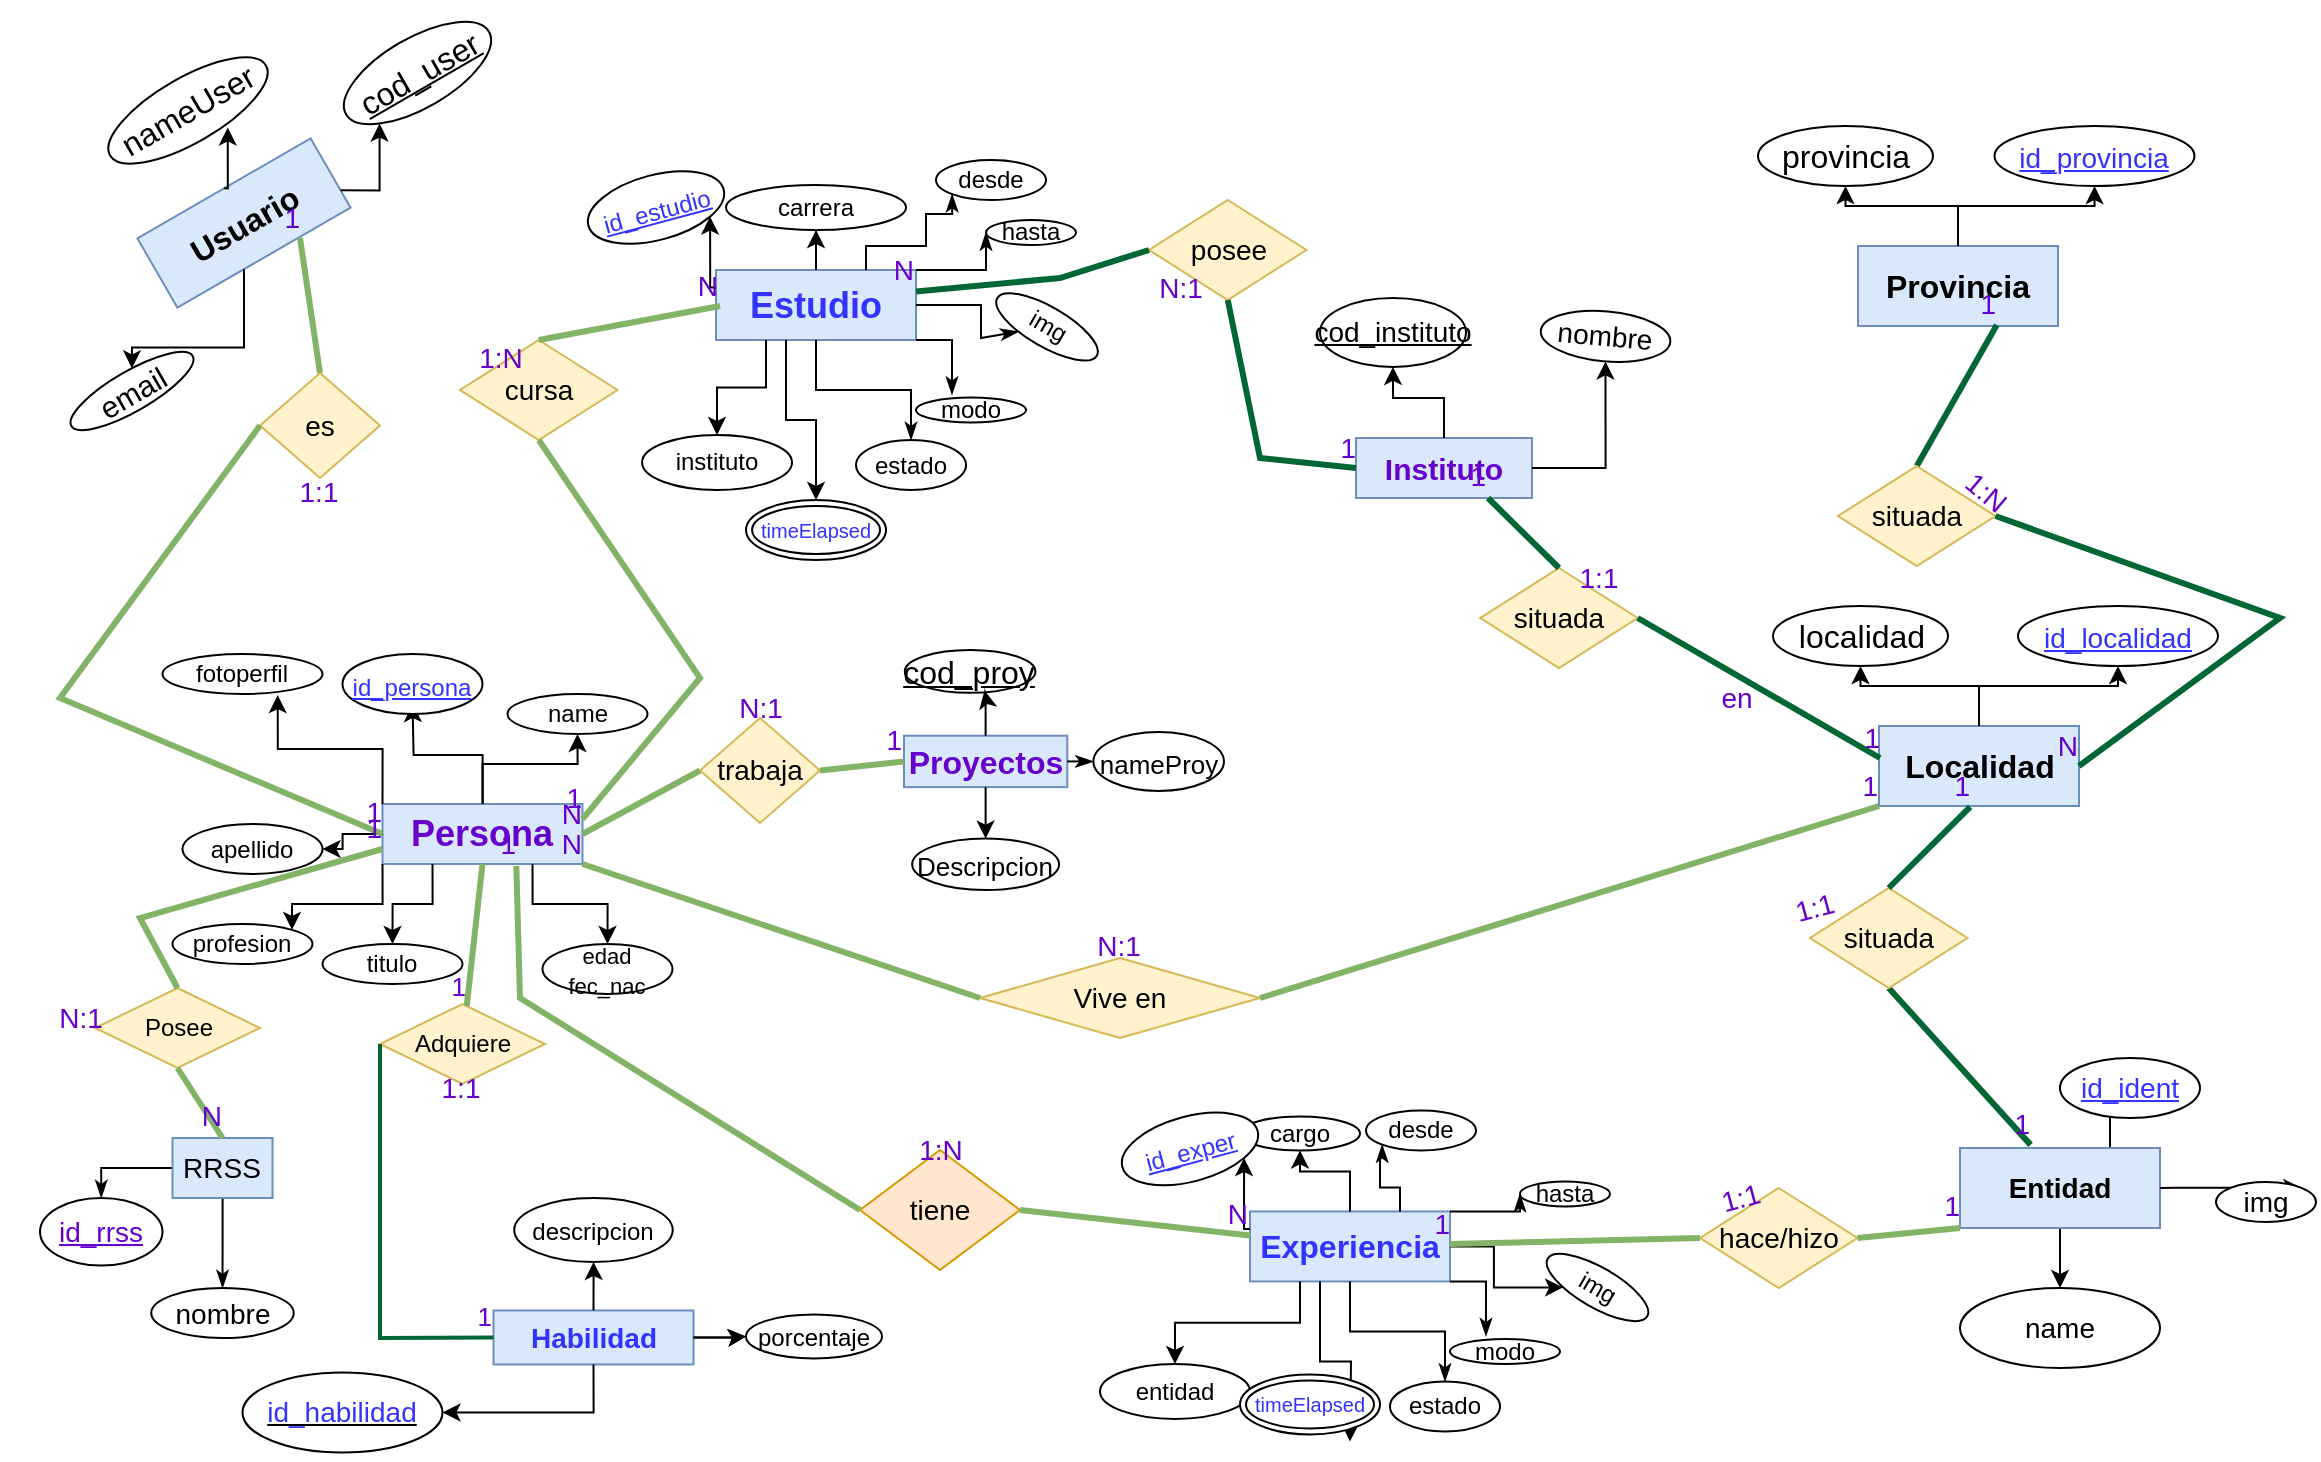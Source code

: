 <mxfile version="17.1.3" type="github" pages="2">
  <diagram id="R2lEEEUBdFMjLlhIrx00" name="Page-1">
    <mxGraphModel dx="1065" dy="877" grid="1" gridSize="10" guides="1" tooltips="1" connect="1" arrows="1" fold="1" page="1" pageScale="1" pageWidth="1169" pageHeight="827" math="0" shadow="0" extFonts="Permanent Marker^https://fonts.googleapis.com/css?family=Permanent+Marker">
      <root>
        <mxCell id="0" />
        <mxCell id="1" parent="0" />
        <mxCell id="NU28CYF58h-7oINTEebt-101" style="edgeStyle=orthogonalEdgeStyle;rounded=0;orthogonalLoop=1;jettySize=auto;html=1;exitX=0.75;exitY=0;exitDx=0;exitDy=0;fontSize=14;fontColor=#000000;startArrow=none;startFill=0;endArrow=classic;endFill=1;" edge="1" parent="1" source="NU28CYF58h-7oINTEebt-91" target="NU28CYF58h-7oINTEebt-92">
          <mxGeometry relative="1" as="geometry" />
        </mxCell>
        <mxCell id="NU28CYF58h-7oINTEebt-102" style="edgeStyle=orthogonalEdgeStyle;rounded=0;orthogonalLoop=1;jettySize=auto;html=1;exitX=0.5;exitY=1;exitDx=0;exitDy=0;fontSize=14;fontColor=#000000;startArrow=none;startFill=0;endArrow=classic;endFill=1;" edge="1" parent="1" source="NU28CYF58h-7oINTEebt-91" target="NU28CYF58h-7oINTEebt-93">
          <mxGeometry relative="1" as="geometry" />
        </mxCell>
        <mxCell id="NU28CYF58h-7oINTEebt-91" value="&lt;b&gt;Entidad&lt;/b&gt;" style="whiteSpace=wrap;html=1;align=center;fontSize=14;fillColor=#dae8fc;strokeColor=#6c8ebf;" vertex="1" parent="1">
          <mxGeometry x="990" y="614" width="100" height="40" as="geometry" />
        </mxCell>
        <mxCell id="NU28CYF58h-7oINTEebt-92" value="id_ident" style="ellipse;whiteSpace=wrap;html=1;align=center;fontStyle=4;fontSize=14;fontColor=#3333FF;" vertex="1" parent="1">
          <mxGeometry x="1040" y="569" width="70" height="30" as="geometry" />
        </mxCell>
        <mxCell id="NU28CYF58h-7oINTEebt-93" value="&lt;font color=&quot;#000000&quot;&gt;name&lt;/font&gt;" style="ellipse;whiteSpace=wrap;html=1;align=center;fontSize=14;fontColor=#3333FF;" vertex="1" parent="1">
          <mxGeometry x="990" y="684" width="100" height="40" as="geometry" />
        </mxCell>
        <mxCell id="NU28CYF58h-7oINTEebt-97" style="edgeStyle=orthogonalEdgeStyle;rounded=0;orthogonalLoop=1;jettySize=auto;html=1;exitX=1;exitY=0;exitDx=0;exitDy=0;entryX=1;entryY=0.5;entryDx=0;entryDy=0;fontSize=14;fontColor=#000000;startArrow=classic;startFill=1;endArrow=none;endFill=0;" edge="1" parent="1" source="NU28CYF58h-7oINTEebt-95" target="NU28CYF58h-7oINTEebt-91">
          <mxGeometry relative="1" as="geometry" />
        </mxCell>
        <mxCell id="NU28CYF58h-7oINTEebt-95" value="img" style="ellipse;whiteSpace=wrap;html=1;align=center;fontSize=14;fontColor=#000000;" vertex="1" parent="1">
          <mxGeometry x="1118" y="631" width="50" height="20" as="geometry" />
        </mxCell>
        <mxCell id="NU28CYF58h-7oINTEebt-133" value="" style="group" vertex="1" connectable="0" parent="1">
          <mxGeometry x="91.25" y="367" width="255" height="175" as="geometry" />
        </mxCell>
        <mxCell id="NU28CYF58h-7oINTEebt-3" value="" style="edgeStyle=orthogonalEdgeStyle;rounded=0;orthogonalLoop=1;jettySize=auto;html=1;fontColor=#6600CC;" edge="1" parent="NU28CYF58h-7oINTEebt-133" source="NU28CYF58h-7oINTEebt-1">
          <mxGeometry relative="1" as="geometry">
            <mxPoint x="125" y="25" as="targetPoint" />
          </mxGeometry>
        </mxCell>
        <mxCell id="NU28CYF58h-7oINTEebt-1" value="&lt;h2&gt;&lt;font color=&quot;#6600cc&quot;&gt;Persona&lt;/font&gt;&lt;/h2&gt;" style="whiteSpace=wrap;html=1;align=center;fillColor=#dae8fc;strokeColor=#6c8ebf;" vertex="1" parent="NU28CYF58h-7oINTEebt-133">
          <mxGeometry x="110" y="75" width="100" height="30" as="geometry" />
        </mxCell>
        <mxCell id="NU28CYF58h-7oINTEebt-4" value="name" style="ellipse;whiteSpace=wrap;html=1;" vertex="1" parent="NU28CYF58h-7oINTEebt-133">
          <mxGeometry x="172.5" y="20" width="70" height="20" as="geometry" />
        </mxCell>
        <mxCell id="NU28CYF58h-7oINTEebt-5" value="" style="edgeStyle=orthogonalEdgeStyle;rounded=0;orthogonalLoop=1;jettySize=auto;html=1;fontColor=#6600CC;" edge="1" parent="NU28CYF58h-7oINTEebt-133" source="NU28CYF58h-7oINTEebt-1" target="NU28CYF58h-7oINTEebt-4">
          <mxGeometry relative="1" as="geometry" />
        </mxCell>
        <mxCell id="NU28CYF58h-7oINTEebt-6" value="apellido" style="ellipse;whiteSpace=wrap;html=1;" vertex="1" parent="NU28CYF58h-7oINTEebt-133">
          <mxGeometry x="10" y="85" width="70" height="25" as="geometry" />
        </mxCell>
        <mxCell id="NU28CYF58h-7oINTEebt-7" value="" style="edgeStyle=orthogonalEdgeStyle;rounded=0;orthogonalLoop=1;jettySize=auto;html=1;fontColor=#6600CC;" edge="1" parent="NU28CYF58h-7oINTEebt-133" source="NU28CYF58h-7oINTEebt-1" target="NU28CYF58h-7oINTEebt-6">
          <mxGeometry relative="1" as="geometry" />
        </mxCell>
        <mxCell id="NU28CYF58h-7oINTEebt-8" value="&lt;font color=&quot;#000000&quot;&gt;titulo&lt;/font&gt;" style="ellipse;whiteSpace=wrap;html=1;align=center;fontColor=#6600CC;" vertex="1" parent="NU28CYF58h-7oINTEebt-133">
          <mxGeometry x="80" y="145" width="70" height="20" as="geometry" />
        </mxCell>
        <mxCell id="NU28CYF58h-7oINTEebt-11" style="edgeStyle=orthogonalEdgeStyle;rounded=0;orthogonalLoop=1;jettySize=auto;html=1;exitX=0.25;exitY=1;exitDx=0;exitDy=0;fontColor=#6600CC;" edge="1" parent="NU28CYF58h-7oINTEebt-133" source="NU28CYF58h-7oINTEebt-1" target="NU28CYF58h-7oINTEebt-8">
          <mxGeometry relative="1" as="geometry" />
        </mxCell>
        <mxCell id="NU28CYF58h-7oINTEebt-14" value="&lt;font style=&quot;font-size: 11px&quot;&gt;edad&lt;br&gt;fec_nac&lt;/font&gt;" style="ellipse;whiteSpace=wrap;html=1;align=center;fontColor=#000000;" vertex="1" parent="NU28CYF58h-7oINTEebt-133">
          <mxGeometry x="190" y="145" width="65" height="25" as="geometry" />
        </mxCell>
        <mxCell id="NU28CYF58h-7oINTEebt-13" style="edgeStyle=orthogonalEdgeStyle;rounded=0;orthogonalLoop=1;jettySize=auto;html=1;exitX=0.75;exitY=1;exitDx=0;exitDy=0;fontColor=#000000;" edge="1" parent="NU28CYF58h-7oINTEebt-133" source="NU28CYF58h-7oINTEebt-1" target="NU28CYF58h-7oINTEebt-14">
          <mxGeometry relative="1" as="geometry">
            <mxPoint x="185" y="135" as="targetPoint" />
          </mxGeometry>
        </mxCell>
        <mxCell id="NU28CYF58h-7oINTEebt-20" value="fotoperfil" style="ellipse;whiteSpace=wrap;html=1;" vertex="1" parent="NU28CYF58h-7oINTEebt-133">
          <mxGeometry width="80" height="20" as="geometry" />
        </mxCell>
        <mxCell id="NU28CYF58h-7oINTEebt-21" style="edgeStyle=orthogonalEdgeStyle;rounded=0;orthogonalLoop=1;jettySize=auto;html=1;exitX=0;exitY=0;exitDx=0;exitDy=0;entryX=0.72;entryY=1.028;entryDx=0;entryDy=0;entryPerimeter=0;fontSize=18;fontColor=#3333FF;" edge="1" parent="NU28CYF58h-7oINTEebt-133" source="NU28CYF58h-7oINTEebt-1" target="NU28CYF58h-7oINTEebt-20">
          <mxGeometry relative="1" as="geometry" />
        </mxCell>
        <mxCell id="NU28CYF58h-7oINTEebt-25" value="&lt;font color=&quot;#000000&quot;&gt;profesion&lt;/font&gt;" style="ellipse;whiteSpace=wrap;html=1;align=center;fontColor=#6600CC;" vertex="1" parent="NU28CYF58h-7oINTEebt-133">
          <mxGeometry x="5" y="135" width="70" height="20" as="geometry" />
        </mxCell>
        <mxCell id="NU28CYF58h-7oINTEebt-26" style="edgeStyle=orthogonalEdgeStyle;rounded=0;orthogonalLoop=1;jettySize=auto;html=1;exitX=0;exitY=1;exitDx=0;exitDy=0;entryX=1;entryY=0;entryDx=0;entryDy=0;fontSize=18;fontColor=#3333FF;" edge="1" parent="NU28CYF58h-7oINTEebt-133" source="NU28CYF58h-7oINTEebt-1" target="NU28CYF58h-7oINTEebt-25">
          <mxGeometry relative="1" as="geometry">
            <Array as="points">
              <mxPoint x="110" y="125" />
              <mxPoint x="65" y="125" />
            </Array>
          </mxGeometry>
        </mxCell>
        <mxCell id="NU28CYF58h-7oINTEebt-28" value="&lt;font style=&quot;font-size: 12px&quot;&gt;id_persona&lt;/font&gt;" style="ellipse;whiteSpace=wrap;html=1;align=center;fontStyle=4;fontSize=18;fontColor=#3333FF;" vertex="1" parent="NU28CYF58h-7oINTEebt-133">
          <mxGeometry x="90" width="70" height="30" as="geometry" />
        </mxCell>
        <mxCell id="NU28CYF58h-7oINTEebt-134" value="" style="group" vertex="1" connectable="0" parent="1">
          <mxGeometry x="122" y="625.23" width="398" height="102" as="geometry" />
        </mxCell>
        <mxCell id="NU28CYF58h-7oINTEebt-80" value="&lt;font color=&quot;#3333ff&quot;&gt;&lt;b&gt;Habilidad&lt;/b&gt;&lt;/font&gt;" style="whiteSpace=wrap;html=1;align=center;fontSize=14;fillColor=#dae8fc;strokeColor=#6c8ebf;" vertex="1" parent="NU28CYF58h-7oINTEebt-134">
          <mxGeometry x="134.75" y="70" width="100" height="27" as="geometry" />
        </mxCell>
        <mxCell id="NU28CYF58h-7oINTEebt-81" value="&lt;font style=&quot;font-size: 12px&quot;&gt;descripcion&lt;/font&gt;" style="ellipse;whiteSpace=wrap;html=1;fontSize=14;fontColor=#000000;" vertex="1" parent="NU28CYF58h-7oINTEebt-134">
          <mxGeometry x="145.12" y="13.77" width="79.25" height="32" as="geometry" />
        </mxCell>
        <mxCell id="NU28CYF58h-7oINTEebt-90" style="edgeStyle=orthogonalEdgeStyle;rounded=0;orthogonalLoop=1;jettySize=auto;html=1;exitX=0.5;exitY=0;exitDx=0;exitDy=0;fontSize=14;fontColor=#000000;startArrow=none;startFill=0;endArrow=classic;endFill=1;" edge="1" parent="NU28CYF58h-7oINTEebt-134" source="NU28CYF58h-7oINTEebt-80" target="NU28CYF58h-7oINTEebt-81">
          <mxGeometry relative="1" as="geometry" />
        </mxCell>
        <mxCell id="NU28CYF58h-7oINTEebt-85" value="&lt;font style=&quot;font-size: 12px&quot;&gt;porcentaje&lt;/font&gt;" style="ellipse;whiteSpace=wrap;html=1;fontSize=14;fontColor=#000000;" vertex="1" parent="NU28CYF58h-7oINTEebt-134">
          <mxGeometry x="261" y="72" width="68" height="22" as="geometry" />
        </mxCell>
        <mxCell id="NU28CYF58h-7oINTEebt-86" value="" style="edgeStyle=orthogonalEdgeStyle;rounded=0;orthogonalLoop=1;jettySize=auto;html=1;fontSize=14;fontColor=#000000;startArrow=none;startFill=0;endArrow=classic;endFill=1;" edge="1" parent="NU28CYF58h-7oINTEebt-134" source="NU28CYF58h-7oINTEebt-80" target="NU28CYF58h-7oINTEebt-85">
          <mxGeometry relative="1" as="geometry" />
        </mxCell>
        <mxCell id="NU28CYF58h-7oINTEebt-87" value="" style="edgeStyle=orthogonalEdgeStyle;rounded=0;orthogonalLoop=1;jettySize=auto;html=1;fontSize=14;fontColor=#000000;startArrow=none;startFill=0;endArrow=classic;endFill=1;" edge="1" parent="NU28CYF58h-7oINTEebt-134" source="NU28CYF58h-7oINTEebt-80" target="NU28CYF58h-7oINTEebt-85">
          <mxGeometry relative="1" as="geometry" />
        </mxCell>
        <mxCell id="jFM3xmDIa4sfLXiqm3CP-43" value="tiene" style="shape=rhombus;perimeter=rhombusPerimeter;whiteSpace=wrap;html=1;align=center;fontSize=14;fillColor=#ffe6cc;strokeColor=#d79b00;" vertex="1" parent="NU28CYF58h-7oINTEebt-134">
          <mxGeometry x="318" y="-10.23" width="80" height="60" as="geometry" />
        </mxCell>
        <mxCell id="NU28CYF58h-7oINTEebt-136" value="" style="group" vertex="1" connectable="0" parent="1">
          <mxGeometry x="299.997" y="118.995" width="443.003" height="201.005" as="geometry" />
        </mxCell>
        <mxCell id="NU28CYF58h-7oINTEebt-16" value="&lt;font color=&quot;#3333ff&quot; style=&quot;font-size: 18px&quot;&gt;&lt;b&gt;Estudio&lt;/b&gt;&lt;/font&gt;" style="whiteSpace=wrap;html=1;align=center;fillColor=#dae8fc;strokeColor=#6c8ebf;" vertex="1" parent="NU28CYF58h-7oINTEebt-136">
          <mxGeometry x="68.013" y="56.005" width="100" height="35" as="geometry" />
        </mxCell>
        <mxCell id="NU28CYF58h-7oINTEebt-17" value="carrera" style="ellipse;whiteSpace=wrap;html=1;fontColor=#000000;" vertex="1" parent="NU28CYF58h-7oINTEebt-136">
          <mxGeometry x="73.013" y="13.505" width="90" height="22.5" as="geometry" />
        </mxCell>
        <mxCell id="NU28CYF58h-7oINTEebt-18" value="" style="edgeStyle=orthogonalEdgeStyle;rounded=0;orthogonalLoop=1;jettySize=auto;html=1;fontSize=18;fontColor=#3333FF;" edge="1" parent="NU28CYF58h-7oINTEebt-136" source="NU28CYF58h-7oINTEebt-16" target="NU28CYF58h-7oINTEebt-17">
          <mxGeometry relative="1" as="geometry" />
        </mxCell>
        <mxCell id="NU28CYF58h-7oINTEebt-27" value="instituto" style="ellipse;whiteSpace=wrap;html=1;fontColor=#000000;" vertex="1" parent="NU28CYF58h-7oINTEebt-136">
          <mxGeometry x="31.013" y="138.505" width="75" height="27.5" as="geometry" />
        </mxCell>
        <mxCell id="NU28CYF58h-7oINTEebt-31" style="edgeStyle=orthogonalEdgeStyle;rounded=0;orthogonalLoop=1;jettySize=auto;html=1;exitX=0.25;exitY=1;exitDx=0;exitDy=0;fontSize=12;fontColor=#3333FF;" edge="1" parent="NU28CYF58h-7oINTEebt-136" source="NU28CYF58h-7oINTEebt-16" target="NU28CYF58h-7oINTEebt-27">
          <mxGeometry relative="1" as="geometry" />
        </mxCell>
        <mxCell id="NU28CYF58h-7oINTEebt-29" value="&lt;font style=&quot;font-size: 12px&quot;&gt;id_estudio&lt;/font&gt;" style="ellipse;whiteSpace=wrap;html=1;align=center;fontStyle=4;fontSize=18;fontColor=#3333FF;rotation=-15;" vertex="1" parent="NU28CYF58h-7oINTEebt-136">
          <mxGeometry x="3.013" y="8.505" width="70" height="32.5" as="geometry" />
        </mxCell>
        <mxCell id="NU28CYF58h-7oINTEebt-30" style="edgeStyle=orthogonalEdgeStyle;rounded=0;orthogonalLoop=1;jettySize=auto;html=1;exitX=0;exitY=0.25;exitDx=0;exitDy=0;entryX=1;entryY=1;entryDx=0;entryDy=0;fontSize=12;fontColor=#3333FF;" edge="1" parent="NU28CYF58h-7oINTEebt-136" source="NU28CYF58h-7oINTEebt-16" target="NU28CYF58h-7oINTEebt-29">
          <mxGeometry relative="1" as="geometry" />
        </mxCell>
        <mxCell id="NU28CYF58h-7oINTEebt-34" value="img" style="ellipse;whiteSpace=wrap;html=1;fontColor=#000000;rotation=30;" vertex="1" parent="NU28CYF58h-7oINTEebt-136">
          <mxGeometry x="204.763" y="74.465" width="57.5" height="20" as="geometry" />
        </mxCell>
        <mxCell id="NU28CYF58h-7oINTEebt-35" value="" style="edgeStyle=orthogonalEdgeStyle;rounded=0;orthogonalLoop=1;jettySize=auto;html=1;exitX=1;exitY=0.5;exitDx=0;exitDy=0;fontSize=12;fontColor=#3333FF;endArrow=classicThin;startArrow=none;startFill=0;endFill=1;" edge="1" parent="NU28CYF58h-7oINTEebt-136" source="NU28CYF58h-7oINTEebt-16" target="NU28CYF58h-7oINTEebt-34">
          <mxGeometry relative="1" as="geometry">
            <mxPoint x="48.013" y="103.505" as="targetPoint" />
            <mxPoint x="68.013" y="89.755" as="sourcePoint" />
            <Array as="points">
              <mxPoint x="200.513" y="74.005" />
              <mxPoint x="200.513" y="90.005" />
            </Array>
          </mxGeometry>
        </mxCell>
        <mxCell id="NU28CYF58h-7oINTEebt-37" value="estado" style="ellipse;whiteSpace=wrap;html=1;fontColor=#000000;" vertex="1" parent="NU28CYF58h-7oINTEebt-136">
          <mxGeometry x="138.013" y="141.005" width="55" height="25" as="geometry" />
        </mxCell>
        <mxCell id="NU28CYF58h-7oINTEebt-38" value="" style="edgeStyle=orthogonalEdgeStyle;rounded=0;orthogonalLoop=1;jettySize=auto;html=1;fontSize=12;fontColor=#3333FF;startArrow=none;startFill=0;endArrow=classicThin;endFill=1;" edge="1" parent="NU28CYF58h-7oINTEebt-136" source="NU28CYF58h-7oINTEebt-16" target="NU28CYF58h-7oINTEebt-37">
          <mxGeometry relative="1" as="geometry" />
        </mxCell>
        <mxCell id="NU28CYF58h-7oINTEebt-40" value="desde" style="ellipse;whiteSpace=wrap;html=1;fontColor=#000000;" vertex="1" parent="NU28CYF58h-7oINTEebt-136">
          <mxGeometry x="178.013" y="1.005" width="55" height="20" as="geometry" />
        </mxCell>
        <mxCell id="NU28CYF58h-7oINTEebt-39" style="edgeStyle=orthogonalEdgeStyle;rounded=0;orthogonalLoop=1;jettySize=auto;html=1;exitX=0.75;exitY=0;exitDx=0;exitDy=0;fontSize=12;fontColor=#3333FF;startArrow=none;startFill=0;endArrow=classicThin;endFill=1;entryX=0;entryY=1;entryDx=0;entryDy=0;" edge="1" parent="NU28CYF58h-7oINTEebt-136" source="NU28CYF58h-7oINTEebt-16" target="NU28CYF58h-7oINTEebt-40">
          <mxGeometry relative="1" as="geometry">
            <mxPoint x="173.013" y="31.005" as="targetPoint" />
            <Array as="points">
              <mxPoint x="143.013" y="44.005" />
              <mxPoint x="173.013" y="44.005" />
              <mxPoint x="173.013" y="28.005" />
            </Array>
          </mxGeometry>
        </mxCell>
        <mxCell id="NU28CYF58h-7oINTEebt-41" value="hasta" style="ellipse;whiteSpace=wrap;html=1;fontColor=#000000;" vertex="1" parent="NU28CYF58h-7oINTEebt-136">
          <mxGeometry x="203.013" y="31.005" width="45" height="12.5" as="geometry" />
        </mxCell>
        <mxCell id="NU28CYF58h-7oINTEebt-42" style="edgeStyle=orthogonalEdgeStyle;rounded=0;orthogonalLoop=1;jettySize=auto;html=1;exitX=1;exitY=0;exitDx=0;exitDy=0;entryX=0;entryY=0.5;entryDx=0;entryDy=0;fontSize=12;fontColor=#3333FF;startArrow=none;startFill=0;endArrow=classicThin;endFill=1;" edge="1" parent="NU28CYF58h-7oINTEebt-136" source="NU28CYF58h-7oINTEebt-16" target="NU28CYF58h-7oINTEebt-41">
          <mxGeometry relative="1" as="geometry" />
        </mxCell>
        <mxCell id="NU28CYF58h-7oINTEebt-43" value="modo" style="ellipse;whiteSpace=wrap;html=1;fontColor=#000000;" vertex="1" parent="NU28CYF58h-7oINTEebt-136">
          <mxGeometry x="168.013" y="119.755" width="55" height="12.5" as="geometry" />
        </mxCell>
        <mxCell id="NU28CYF58h-7oINTEebt-49" style="edgeStyle=orthogonalEdgeStyle;rounded=0;orthogonalLoop=1;jettySize=auto;html=1;exitX=0.5;exitY=0;exitDx=0;exitDy=0;entryX=0.35;entryY=1;entryDx=0;entryDy=0;entryPerimeter=0;fontSize=10;fontColor=#3333FF;startArrow=classic;startFill=1;endArrow=none;endFill=0;" edge="1" parent="NU28CYF58h-7oINTEebt-136" source="NU28CYF58h-7oINTEebt-47" target="NU28CYF58h-7oINTEebt-16">
          <mxGeometry relative="1" as="geometry" />
        </mxCell>
        <mxCell id="NU28CYF58h-7oINTEebt-47" value="&lt;font style=&quot;font-size: 10px&quot;&gt;timeElapsed&lt;/font&gt;" style="ellipse;shape=doubleEllipse;margin=3;whiteSpace=wrap;html=1;align=center;fontSize=12;fontColor=#3333FF;" vertex="1" parent="NU28CYF58h-7oINTEebt-136">
          <mxGeometry x="83.013" y="171.005" width="70" height="30" as="geometry" />
        </mxCell>
        <mxCell id="NU28CYF58h-7oINTEebt-46" style="edgeStyle=orthogonalEdgeStyle;rounded=0;orthogonalLoop=1;jettySize=auto;html=1;exitX=1;exitY=1;exitDx=0;exitDy=0;entryX=0.327;entryY=-0.115;entryDx=0;entryDy=0;entryPerimeter=0;fontSize=12;fontColor=#3333FF;startArrow=none;startFill=0;endArrow=classicThin;endFill=1;" edge="1" parent="NU28CYF58h-7oINTEebt-136" source="NU28CYF58h-7oINTEebt-16" target="NU28CYF58h-7oINTEebt-43">
          <mxGeometry relative="1" as="geometry" />
        </mxCell>
        <mxCell id="NU28CYF58h-7oINTEebt-104" value="&lt;font color=&quot;#6600cc&quot; size=&quot;1&quot;&gt;&lt;b style=&quot;font-size: 15px&quot;&gt;Instituto&lt;/b&gt;&lt;/font&gt;" style="whiteSpace=wrap;html=1;align=center;fontSize=14;fillColor=#dae8fc;strokeColor=#6c8ebf;" vertex="1" parent="NU28CYF58h-7oINTEebt-136">
          <mxGeometry x="388.003" y="140.005" width="88" height="30" as="geometry" />
        </mxCell>
        <mxCell id="NU28CYF58h-7oINTEebt-107" value="cod_instituto" style="ellipse;whiteSpace=wrap;html=1;align=center;fontStyle=4;fontSize=14;fontColor=#000000;" vertex="1" parent="NU28CYF58h-7oINTEebt-136">
          <mxGeometry x="370" y="70" width="73" height="34.46" as="geometry" />
        </mxCell>
        <mxCell id="NU28CYF58h-7oINTEebt-109" style="edgeStyle=orthogonalEdgeStyle;rounded=0;orthogonalLoop=1;jettySize=auto;html=1;exitX=0.5;exitY=0;exitDx=0;exitDy=0;fontSize=14;fontColor=#000000;startArrow=none;startFill=0;endArrow=classic;endFill=1;" edge="1" parent="NU28CYF58h-7oINTEebt-136" source="NU28CYF58h-7oINTEebt-104" target="NU28CYF58h-7oINTEebt-107">
          <mxGeometry relative="1" as="geometry" />
        </mxCell>
        <mxCell id="NU28CYF58h-7oINTEebt-177" value="&lt;font style=&quot;font-size: 14px&quot;&gt;cursa&lt;/font&gt;" style="shape=rhombus;perimeter=rhombusPerimeter;whiteSpace=wrap;html=1;align=center;fontSize=11;fillColor=#fff2cc;strokeColor=#d6b656;" vertex="1" parent="NU28CYF58h-7oINTEebt-136">
          <mxGeometry x="-59.997" y="91.005" width="78.75" height="50" as="geometry" />
        </mxCell>
        <mxCell id="NU28CYF58h-7oINTEebt-180" value="" style="endArrow=none;html=1;rounded=0;fontSize=14;fontColor=#6600CC;strokeColor=#82b366;strokeWidth=3;exitX=0.5;exitY=0;exitDx=0;exitDy=0;fillColor=#d5e8d4;" edge="1" parent="NU28CYF58h-7oINTEebt-136" source="NU28CYF58h-7oINTEebt-177">
          <mxGeometry relative="1" as="geometry">
            <mxPoint x="-117.997" y="70.005" as="sourcePoint" />
            <mxPoint x="70.003" y="74.005" as="targetPoint" />
          </mxGeometry>
        </mxCell>
        <mxCell id="NU28CYF58h-7oINTEebt-181" value="N" style="resizable=0;html=1;align=right;verticalAlign=bottom;fontSize=14;fontColor=#6600CC;" connectable="0" vertex="1" parent="NU28CYF58h-7oINTEebt-180">
          <mxGeometry x="1" relative="1" as="geometry" />
        </mxCell>
        <mxCell id="NU28CYF58h-7oINTEebt-183" value="&lt;font style=&quot;font-size: 14px&quot;&gt;posee&lt;/font&gt;" style="shape=rhombus;perimeter=rhombusPerimeter;whiteSpace=wrap;html=1;align=center;fontSize=11;fillColor=#fff2cc;strokeColor=#d6b656;" vertex="1" parent="NU28CYF58h-7oINTEebt-136">
          <mxGeometry x="284.503" y="21.005" width="78.75" height="50" as="geometry" />
        </mxCell>
        <mxCell id="NU28CYF58h-7oINTEebt-184" value="" style="endArrow=none;html=1;rounded=0;fontSize=14;fontColor=#6600CC;strokeColor=#006633;strokeWidth=3;entryX=1;entryY=0.25;entryDx=0;entryDy=0;exitX=0;exitY=0.5;exitDx=0;exitDy=0;" edge="1" parent="NU28CYF58h-7oINTEebt-136" source="NU28CYF58h-7oINTEebt-183">
          <mxGeometry relative="1" as="geometry">
            <mxPoint x="294.138" y="36.805" as="sourcePoint" />
            <mxPoint x="168.013" y="66.755" as="targetPoint" />
            <Array as="points">
              <mxPoint x="240.003" y="60.005" />
            </Array>
          </mxGeometry>
        </mxCell>
        <mxCell id="NU28CYF58h-7oINTEebt-185" value="N" style="resizable=0;html=1;align=right;verticalAlign=bottom;fontSize=14;fontColor=#6600CC;" connectable="0" vertex="1" parent="NU28CYF58h-7oINTEebt-184">
          <mxGeometry x="1" relative="1" as="geometry" />
        </mxCell>
        <mxCell id="NU28CYF58h-7oINTEebt-187" value="" style="endArrow=none;html=1;rounded=0;fontSize=14;fontColor=#6600CC;strokeColor=#006633;strokeWidth=3;exitX=0.5;exitY=1;exitDx=0;exitDy=0;entryX=0;entryY=0.5;entryDx=0;entryDy=0;" edge="1" parent="NU28CYF58h-7oINTEebt-136" source="NU28CYF58h-7oINTEebt-183" target="NU28CYF58h-7oINTEebt-104">
          <mxGeometry relative="1" as="geometry">
            <mxPoint x="120.003" y="190.005" as="sourcePoint" />
            <mxPoint x="320.003" y="156.005" as="targetPoint" />
            <Array as="points">
              <mxPoint x="340.003" y="150.005" />
            </Array>
          </mxGeometry>
        </mxCell>
        <mxCell id="NU28CYF58h-7oINTEebt-188" value="1" style="resizable=0;html=1;align=right;verticalAlign=bottom;fontSize=14;fontColor=#6600CC;" connectable="0" vertex="1" parent="NU28CYF58h-7oINTEebt-187">
          <mxGeometry x="1" relative="1" as="geometry" />
        </mxCell>
        <mxCell id="NU28CYF58h-7oINTEebt-137" value="" style="group;rotation=-30;" vertex="1" connectable="0" parent="1">
          <mxGeometry x="20" y="111.5" width="291.25" height="115" as="geometry" />
        </mxCell>
        <mxCell id="NU28CYF58h-7oINTEebt-110" value="&lt;b&gt;&lt;font style=&quot;font-size: 16px&quot;&gt;Usuario&lt;/font&gt;&lt;/b&gt;" style="whiteSpace=wrap;html=1;align=center;fontSize=15;rotation=-30;fillColor=#dae8fc;strokeColor=#6c8ebf;" vertex="1" parent="NU28CYF58h-7oINTEebt-137">
          <mxGeometry x="62" y="20" width="100" height="40" as="geometry" />
        </mxCell>
        <mxCell id="NU28CYF58h-7oINTEebt-117" value="&lt;font color=&quot;#000000&quot;&gt;email&lt;/font&gt;" style="ellipse;whiteSpace=wrap;html=1;fontSize=15;fontColor=#6600CC;rotation=-30;" vertex="1" parent="NU28CYF58h-7oINTEebt-137">
          <mxGeometry x="21" y="114" width="70" height="20" as="geometry" />
        </mxCell>
        <mxCell id="NU28CYF58h-7oINTEebt-118" value="" style="edgeStyle=orthogonalEdgeStyle;rounded=0;orthogonalLoop=1;jettySize=auto;html=1;fontSize=16;fontColor=#000000;startArrow=none;startFill=0;endArrow=classic;endFill=1;" edge="1" parent="NU28CYF58h-7oINTEebt-137" source="NU28CYF58h-7oINTEebt-110" target="NU28CYF58h-7oINTEebt-117">
          <mxGeometry relative="1" as="geometry" />
        </mxCell>
        <mxCell id="NU28CYF58h-7oINTEebt-113" value="cod_user" style="ellipse;whiteSpace=wrap;html=1;align=center;fontStyle=4;fontSize=16;fontColor=#000000;rotation=-30;" vertex="1" parent="1">
          <mxGeometry x="177.5" y="59" width="82.5" height="35" as="geometry" />
        </mxCell>
        <mxCell id="NU28CYF58h-7oINTEebt-115" style="edgeStyle=orthogonalEdgeStyle;rounded=0;orthogonalLoop=1;jettySize=auto;html=1;exitX=1;exitY=0.75;exitDx=0;exitDy=0;entryX=0;entryY=1;entryDx=0;entryDy=0;fontSize=16;fontColor=#000000;startArrow=none;startFill=0;endArrow=classic;endFill=1;" edge="1" parent="1" source="NU28CYF58h-7oINTEebt-110" target="NU28CYF58h-7oINTEebt-113">
          <mxGeometry relative="1" as="geometry" />
        </mxCell>
        <mxCell id="NU28CYF58h-7oINTEebt-112" value="&lt;font color=&quot;#000000&quot;&gt;nameUser&lt;/font&gt;" style="ellipse;whiteSpace=wrap;html=1;align=center;fontSize=16;fontColor=#6600CC;rotation=-30;" vertex="1" parent="1">
          <mxGeometry x="59" y="79" width="90" height="32.5" as="geometry" />
        </mxCell>
        <mxCell id="NU28CYF58h-7oINTEebt-111" style="edgeStyle=orthogonalEdgeStyle;rounded=0;orthogonalLoop=1;jettySize=auto;html=1;exitX=0.5;exitY=0;exitDx=0;exitDy=0;fontSize=16;fontColor=#6600CC;startArrow=none;startFill=0;endArrow=classic;endFill=1;entryX=0.644;entryY=1.032;entryDx=0;entryDy=0;entryPerimeter=0;" edge="1" parent="1" source="NU28CYF58h-7oINTEebt-110" target="NU28CYF58h-7oINTEebt-112">
          <mxGeometry relative="1" as="geometry">
            <mxPoint x="209" y="164.5" as="targetPoint" />
          </mxGeometry>
        </mxCell>
        <mxCell id="NU28CYF58h-7oINTEebt-138" value="" style="group" vertex="1" connectable="0" parent="1">
          <mxGeometry x="660" y="585.965" width="278.75" height="178.535" as="geometry" />
        </mxCell>
        <mxCell id="NU28CYF58h-7oINTEebt-62" value="img" style="ellipse;whiteSpace=wrap;html=1;fontColor=#000000;rotation=30;" vertex="1" parent="NU28CYF58h-7oINTEebt-138">
          <mxGeometry x="120" y="87.785" width="57.5" height="20" as="geometry" />
        </mxCell>
        <mxCell id="jFM3xmDIa4sfLXiqm3CP-36" value="&lt;span style=&quot;font-size: 14px&quot;&gt;hace/hizo&lt;/span&gt;" style="shape=rhombus;perimeter=rhombusPerimeter;whiteSpace=wrap;html=1;align=center;fontSize=11;fillColor=#fff2cc;strokeColor=#d6b656;" vertex="1" parent="NU28CYF58h-7oINTEebt-138">
          <mxGeometry x="200" y="48.035" width="78.75" height="50" as="geometry" />
        </mxCell>
        <mxCell id="jFM3xmDIa4sfLXiqm3CP-42" value="1:1" style="text;html=1;align=center;verticalAlign=middle;resizable=0;points=[];autosize=1;strokeColor=none;fillColor=none;fontSize=14;fontColor=#6600CC;rotation=-15;" vertex="1" parent="NU28CYF58h-7oINTEebt-138">
          <mxGeometry x="200" y="43.035" width="40" height="20" as="geometry" />
        </mxCell>
        <mxCell id="NU28CYF58h-7oINTEebt-139" value="" style="group" vertex="1" connectable="0" parent="1">
          <mxGeometry x="560" y="589.725" width="255" height="171.005" as="geometry" />
        </mxCell>
        <mxCell id="NU28CYF58h-7oINTEebt-58" value="&lt;font color=&quot;#3333ff&quot; size=&quot;1&quot;&gt;&lt;b style=&quot;font-size: 16px&quot;&gt;Experiencia&lt;/b&gt;&lt;/font&gt;" style="whiteSpace=wrap;html=1;align=center;fillColor=#dae8fc;strokeColor=#6c8ebf;" vertex="1" parent="NU28CYF58h-7oINTEebt-139">
          <mxGeometry x="75" y="56.005" width="100" height="35" as="geometry" />
        </mxCell>
        <mxCell id="NU28CYF58h-7oINTEebt-59" value="cargo" style="ellipse;whiteSpace=wrap;html=1;fontColor=#000000;" vertex="1" parent="NU28CYF58h-7oINTEebt-139">
          <mxGeometry x="70" y="8.505" width="60" height="17" as="geometry" />
        </mxCell>
        <mxCell id="NU28CYF58h-7oINTEebt-51" value="" style="edgeStyle=orthogonalEdgeStyle;rounded=0;orthogonalLoop=1;jettySize=auto;html=1;fontSize=18;fontColor=#3333FF;" edge="1" parent="NU28CYF58h-7oINTEebt-139" source="NU28CYF58h-7oINTEebt-58" target="NU28CYF58h-7oINTEebt-59">
          <mxGeometry relative="1" as="geometry" />
        </mxCell>
        <mxCell id="NU28CYF58h-7oINTEebt-60" value="entidad" style="ellipse;whiteSpace=wrap;html=1;fontColor=#000000;" vertex="1" parent="NU28CYF58h-7oINTEebt-139">
          <mxGeometry y="132.255" width="75" height="27.5" as="geometry" />
        </mxCell>
        <mxCell id="NU28CYF58h-7oINTEebt-53" style="edgeStyle=orthogonalEdgeStyle;rounded=0;orthogonalLoop=1;jettySize=auto;html=1;exitX=0.25;exitY=1;exitDx=0;exitDy=0;fontSize=12;fontColor=#3333FF;" edge="1" parent="NU28CYF58h-7oINTEebt-139" source="NU28CYF58h-7oINTEebt-58" target="NU28CYF58h-7oINTEebt-60">
          <mxGeometry relative="1" as="geometry" />
        </mxCell>
        <mxCell id="NU28CYF58h-7oINTEebt-61" value="&lt;font style=&quot;font-size: 12px&quot;&gt;id_exper&lt;/font&gt;" style="ellipse;whiteSpace=wrap;html=1;align=center;fontStyle=4;fontSize=18;fontColor=#3333FF;rotation=-15;" vertex="1" parent="NU28CYF58h-7oINTEebt-139">
          <mxGeometry x="10" y="8.505" width="70" height="32.5" as="geometry" />
        </mxCell>
        <mxCell id="NU28CYF58h-7oINTEebt-52" style="edgeStyle=orthogonalEdgeStyle;rounded=0;orthogonalLoop=1;jettySize=auto;html=1;exitX=0;exitY=0.25;exitDx=0;exitDy=0;entryX=1;entryY=1;entryDx=0;entryDy=0;fontSize=12;fontColor=#3333FF;" edge="1" parent="NU28CYF58h-7oINTEebt-139" source="NU28CYF58h-7oINTEebt-58" target="NU28CYF58h-7oINTEebt-61">
          <mxGeometry relative="1" as="geometry" />
        </mxCell>
        <mxCell id="NU28CYF58h-7oINTEebt-64" value="estado" style="ellipse;whiteSpace=wrap;html=1;fontColor=#000000;" vertex="1" parent="NU28CYF58h-7oINTEebt-139">
          <mxGeometry x="145" y="141.005" width="55" height="25" as="geometry" />
        </mxCell>
        <mxCell id="NU28CYF58h-7oINTEebt-54" value="" style="edgeStyle=orthogonalEdgeStyle;rounded=0;orthogonalLoop=1;jettySize=auto;html=1;fontSize=12;fontColor=#3333FF;startArrow=none;startFill=0;endArrow=classicThin;endFill=1;" edge="1" parent="NU28CYF58h-7oINTEebt-139" source="NU28CYF58h-7oINTEebt-58" target="NU28CYF58h-7oINTEebt-64">
          <mxGeometry relative="1" as="geometry" />
        </mxCell>
        <mxCell id="NU28CYF58h-7oINTEebt-65" value="desde" style="ellipse;whiteSpace=wrap;html=1;fontColor=#000000;" vertex="1" parent="NU28CYF58h-7oINTEebt-139">
          <mxGeometry x="133" y="5.505" width="55" height="20" as="geometry" />
        </mxCell>
        <mxCell id="NU28CYF58h-7oINTEebt-55" style="edgeStyle=orthogonalEdgeStyle;rounded=0;orthogonalLoop=1;jettySize=auto;html=1;exitX=0.75;exitY=0;exitDx=0;exitDy=0;fontSize=12;fontColor=#3333FF;startArrow=none;startFill=0;endArrow=classicThin;endFill=1;entryX=0;entryY=1;entryDx=0;entryDy=0;" edge="1" parent="NU28CYF58h-7oINTEebt-139" source="NU28CYF58h-7oINTEebt-58" target="NU28CYF58h-7oINTEebt-65">
          <mxGeometry relative="1" as="geometry">
            <mxPoint x="180" y="31.005" as="targetPoint" />
            <Array as="points">
              <mxPoint x="150" y="44.005" />
              <mxPoint x="140" y="44.005" />
              <mxPoint x="140" y="28.005" />
            </Array>
          </mxGeometry>
        </mxCell>
        <mxCell id="NU28CYF58h-7oINTEebt-66" value="hasta" style="ellipse;whiteSpace=wrap;html=1;fontColor=#000000;" vertex="1" parent="NU28CYF58h-7oINTEebt-139">
          <mxGeometry x="210" y="41.005" width="45" height="12.5" as="geometry" />
        </mxCell>
        <mxCell id="NU28CYF58h-7oINTEebt-56" style="edgeStyle=orthogonalEdgeStyle;rounded=0;orthogonalLoop=1;jettySize=auto;html=1;exitX=1;exitY=0;exitDx=0;exitDy=0;entryX=0;entryY=0.5;entryDx=0;entryDy=0;fontSize=12;fontColor=#3333FF;startArrow=none;startFill=0;endArrow=classicThin;endFill=1;" edge="1" parent="NU28CYF58h-7oINTEebt-139" source="NU28CYF58h-7oINTEebt-58" target="NU28CYF58h-7oINTEebt-66">
          <mxGeometry relative="1" as="geometry" />
        </mxCell>
        <mxCell id="NU28CYF58h-7oINTEebt-67" value="modo" style="ellipse;whiteSpace=wrap;html=1;fontColor=#000000;" vertex="1" parent="NU28CYF58h-7oINTEebt-139">
          <mxGeometry x="175" y="119.755" width="55" height="12.5" as="geometry" />
        </mxCell>
        <mxCell id="NU28CYF58h-7oINTEebt-57" style="edgeStyle=orthogonalEdgeStyle;rounded=0;orthogonalLoop=1;jettySize=auto;html=1;exitX=1;exitY=1;exitDx=0;exitDy=0;entryX=0.327;entryY=-0.115;entryDx=0;entryDy=0;entryPerimeter=0;fontSize=12;fontColor=#3333FF;startArrow=none;startFill=0;endArrow=classicThin;endFill=1;" edge="1" parent="NU28CYF58h-7oINTEebt-139" source="NU28CYF58h-7oINTEebt-58" target="NU28CYF58h-7oINTEebt-67">
          <mxGeometry relative="1" as="geometry" />
        </mxCell>
        <mxCell id="NU28CYF58h-7oINTEebt-68" style="edgeStyle=orthogonalEdgeStyle;rounded=0;orthogonalLoop=1;jettySize=auto;html=1;exitX=0.5;exitY=0;exitDx=0;exitDy=0;entryX=0.35;entryY=1;entryDx=0;entryDy=0;entryPerimeter=0;fontSize=10;fontColor=#3333FF;startArrow=classic;startFill=1;endArrow=none;endFill=0;" edge="1" parent="NU28CYF58h-7oINTEebt-139" target="NU28CYF58h-7oINTEebt-58">
          <mxGeometry relative="1" as="geometry">
            <mxPoint x="125" y="171.005" as="sourcePoint" />
          </mxGeometry>
        </mxCell>
        <mxCell id="NU28CYF58h-7oINTEebt-69" value="&lt;font style=&quot;font-size: 10px&quot;&gt;timeElapsed&lt;/font&gt;" style="ellipse;shape=doubleEllipse;margin=3;whiteSpace=wrap;html=1;align=center;fontSize=12;fontColor=#3333FF;" vertex="1" parent="NU28CYF58h-7oINTEebt-139">
          <mxGeometry x="70" y="137.505" width="70" height="30" as="geometry" />
        </mxCell>
        <mxCell id="NU28CYF58h-7oINTEebt-128" style="edgeStyle=orthogonalEdgeStyle;rounded=0;orthogonalLoop=1;jettySize=auto;html=1;fontSize=13;fontColor=#6600CC;startArrow=classic;startFill=1;endArrow=none;endFill=0;entryX=1;entryY=0.5;entryDx=0;entryDy=0;" edge="1" parent="1" source="NU28CYF58h-7oINTEebt-62" target="NU28CYF58h-7oINTEebt-58">
          <mxGeometry relative="1" as="geometry">
            <mxPoint x="740" y="641.73" as="targetPoint" />
          </mxGeometry>
        </mxCell>
        <mxCell id="NU28CYF58h-7oINTEebt-142" value="" style="group" vertex="1" connectable="0" parent="1">
          <mxGeometry x="540" y="369" width="215" height="165" as="geometry" />
        </mxCell>
        <mxCell id="jFM3xmDIa4sfLXiqm3CP-22" value="" style="group" vertex="1" connectable="0" parent="NU28CYF58h-7oINTEebt-142">
          <mxGeometry x="-78" y="-4" width="160" height="120" as="geometry" />
        </mxCell>
        <mxCell id="NU28CYF58h-7oINTEebt-119" value="&lt;font color=&quot;#6600cc&quot;&gt;&lt;b&gt;Proyectos&lt;/b&gt;&lt;/font&gt;" style="whiteSpace=wrap;html=1;align=center;fontSize=16;fillColor=#dae8fc;strokeColor=#6c8ebf;" vertex="1" parent="jFM3xmDIa4sfLXiqm3CP-22">
          <mxGeometry y="42.857" width="81.633" height="25.714" as="geometry" />
        </mxCell>
        <mxCell id="NU28CYF58h-7oINTEebt-120" value="&lt;font style=&quot;font-size: 13px&quot;&gt;nameProy&lt;/font&gt;" style="ellipse;whiteSpace=wrap;html=1;fontSize=16;fontColor=#000000;" vertex="1" parent="jFM3xmDIa4sfLXiqm3CP-22">
          <mxGeometry x="94.694" y="40.989" width="65.306" height="29.46" as="geometry" />
        </mxCell>
        <mxCell id="NU28CYF58h-7oINTEebt-150" style="edgeStyle=orthogonalEdgeStyle;rounded=0;orthogonalLoop=1;jettySize=auto;html=1;exitX=1;exitY=0.5;exitDx=0;exitDy=0;entryX=0;entryY=0.5;entryDx=0;entryDy=0;fontSize=13;fontColor=#6600CC;startArrow=none;startFill=0;endArrow=classicThin;endFill=1;" edge="1" parent="jFM3xmDIa4sfLXiqm3CP-22" source="NU28CYF58h-7oINTEebt-119" target="NU28CYF58h-7oINTEebt-120">
          <mxGeometry relative="1" as="geometry" />
        </mxCell>
        <mxCell id="NU28CYF58h-7oINTEebt-122" value="&lt;font style=&quot;font-size: 13px&quot;&gt;Descripcion&lt;/font&gt;" style="ellipse;whiteSpace=wrap;html=1;fontSize=16;fontColor=#000000;" vertex="1" parent="jFM3xmDIa4sfLXiqm3CP-22">
          <mxGeometry x="4.082" y="94.286" width="73.469" height="25.714" as="geometry" />
        </mxCell>
        <mxCell id="NU28CYF58h-7oINTEebt-123" value="" style="edgeStyle=orthogonalEdgeStyle;rounded=0;orthogonalLoop=1;jettySize=auto;html=1;fontSize=16;fontColor=#000000;startArrow=none;startFill=0;endArrow=classic;endFill=1;" edge="1" parent="jFM3xmDIa4sfLXiqm3CP-22" source="NU28CYF58h-7oINTEebt-119" target="NU28CYF58h-7oINTEebt-122">
          <mxGeometry relative="1" as="geometry" />
        </mxCell>
        <mxCell id="NU28CYF58h-7oINTEebt-126" value="cod_proy" style="ellipse;whiteSpace=wrap;html=1;align=center;fontStyle=4;fontSize=16;fontColor=#000000;" vertex="1" parent="jFM3xmDIa4sfLXiqm3CP-22">
          <mxGeometry x="0.408" width="65.306" height="21.429" as="geometry" />
        </mxCell>
        <mxCell id="NU28CYF58h-7oINTEebt-127" style="edgeStyle=orthogonalEdgeStyle;rounded=0;orthogonalLoop=1;jettySize=auto;html=1;entryX=0.61;entryY=0.944;entryDx=0;entryDy=0;entryPerimeter=0;fontSize=13;fontColor=#6600CC;startArrow=none;startFill=0;endArrow=classic;endFill=1;" edge="1" parent="jFM3xmDIa4sfLXiqm3CP-22" source="NU28CYF58h-7oINTEebt-119" target="NU28CYF58h-7oINTEebt-126">
          <mxGeometry relative="1" as="geometry" />
        </mxCell>
        <mxCell id="NU28CYF58h-7oINTEebt-143" value="" style="group" vertex="1" connectable="0" parent="1">
          <mxGeometry x="889" y="103" width="218.25" height="100" as="geometry" />
        </mxCell>
        <mxCell id="NU28CYF58h-7oINTEebt-77" value="&lt;b&gt;Provincia&lt;/b&gt;" style="whiteSpace=wrap;html=1;align=center;fontSize=16;fillColor=#dae8fc;strokeColor=#6c8ebf;" vertex="1" parent="NU28CYF58h-7oINTEebt-143">
          <mxGeometry x="50" y="60" width="100" height="40" as="geometry" />
        </mxCell>
        <mxCell id="NU28CYF58h-7oINTEebt-78" value="&lt;font style=&quot;font-size: 14px&quot;&gt;id_provincia&lt;/font&gt;" style="ellipse;whiteSpace=wrap;html=1;align=center;fontStyle=4;fontSize=16;fontColor=#3333FF;" vertex="1" parent="NU28CYF58h-7oINTEebt-143">
          <mxGeometry x="118.25" width="100" height="30" as="geometry" />
        </mxCell>
        <mxCell id="NU28CYF58h-7oINTEebt-75" style="edgeStyle=orthogonalEdgeStyle;rounded=0;orthogonalLoop=1;jettySize=auto;html=1;exitX=0.5;exitY=0;exitDx=0;exitDy=0;fontSize=14;fontColor=#3333FF;startArrow=none;startFill=0;endArrow=classic;endFill=1;" edge="1" parent="NU28CYF58h-7oINTEebt-143" source="NU28CYF58h-7oINTEebt-77" target="NU28CYF58h-7oINTEebt-78">
          <mxGeometry relative="1" as="geometry" />
        </mxCell>
        <mxCell id="NU28CYF58h-7oINTEebt-79" value="&lt;font color=&quot;#000000&quot;&gt;provincia&lt;/font&gt;" style="ellipse;whiteSpace=wrap;html=1;fontSize=16;fontColor=#3333FF;" vertex="1" parent="NU28CYF58h-7oINTEebt-143">
          <mxGeometry width="87.5" height="30" as="geometry" />
        </mxCell>
        <mxCell id="NU28CYF58h-7oINTEebt-76" value="" style="edgeStyle=orthogonalEdgeStyle;rounded=0;orthogonalLoop=1;jettySize=auto;html=1;fontSize=14;fontColor=#3333FF;startArrow=none;startFill=0;endArrow=classic;endFill=1;" edge="1" parent="NU28CYF58h-7oINTEebt-143" source="NU28CYF58h-7oINTEebt-77" target="NU28CYF58h-7oINTEebt-79">
          <mxGeometry relative="1" as="geometry" />
        </mxCell>
        <mxCell id="NU28CYF58h-7oINTEebt-144" value="" style="group" vertex="1" connectable="0" parent="1">
          <mxGeometry x="896.5" y="343" width="222.5" height="100" as="geometry" />
        </mxCell>
        <mxCell id="NU28CYF58h-7oINTEebt-70" value="&lt;b&gt;Localidad&lt;/b&gt;" style="whiteSpace=wrap;html=1;align=center;fontSize=16;fillColor=#dae8fc;strokeColor=#6c8ebf;" vertex="1" parent="NU28CYF58h-7oINTEebt-144">
          <mxGeometry x="53" y="60" width="100" height="40" as="geometry" />
        </mxCell>
        <mxCell id="NU28CYF58h-7oINTEebt-71" value="&lt;font style=&quot;font-size: 14px&quot;&gt;id_localidad&lt;/font&gt;" style="ellipse;whiteSpace=wrap;html=1;align=center;fontStyle=4;fontSize=16;fontColor=#3333FF;" vertex="1" parent="NU28CYF58h-7oINTEebt-144">
          <mxGeometry x="122.5" width="100" height="30" as="geometry" />
        </mxCell>
        <mxCell id="NU28CYF58h-7oINTEebt-72" style="edgeStyle=orthogonalEdgeStyle;rounded=0;orthogonalLoop=1;jettySize=auto;html=1;exitX=0.5;exitY=0;exitDx=0;exitDy=0;fontSize=14;fontColor=#3333FF;startArrow=none;startFill=0;endArrow=classic;endFill=1;" edge="1" parent="NU28CYF58h-7oINTEebt-144" source="NU28CYF58h-7oINTEebt-70" target="NU28CYF58h-7oINTEebt-71">
          <mxGeometry relative="1" as="geometry" />
        </mxCell>
        <mxCell id="NU28CYF58h-7oINTEebt-73" value="&lt;font color=&quot;#000000&quot;&gt;localidad&lt;/font&gt;" style="ellipse;whiteSpace=wrap;html=1;fontSize=16;fontColor=#3333FF;" vertex="1" parent="NU28CYF58h-7oINTEebt-144">
          <mxGeometry width="87.5" height="30" as="geometry" />
        </mxCell>
        <mxCell id="NU28CYF58h-7oINTEebt-74" value="" style="edgeStyle=orthogonalEdgeStyle;rounded=0;orthogonalLoop=1;jettySize=auto;html=1;fontSize=14;fontColor=#3333FF;startArrow=none;startFill=0;endArrow=classic;endFill=1;" edge="1" parent="NU28CYF58h-7oINTEebt-144" source="NU28CYF58h-7oINTEebt-70" target="NU28CYF58h-7oINTEebt-73">
          <mxGeometry relative="1" as="geometry" />
        </mxCell>
        <mxCell id="NU28CYF58h-7oINTEebt-145" value="" style="group" vertex="1" connectable="0" parent="1">
          <mxGeometry x="738.77" y="65.68" width="107.466" height="157.785" as="geometry" />
        </mxCell>
        <mxCell id="NU28CYF58h-7oINTEebt-105" value="nombre" style="ellipse;whiteSpace=wrap;html=1;fontSize=14;fontColor=#000000;rotation=5;" vertex="1" parent="NU28CYF58h-7oINTEebt-145">
          <mxGeometry x="41.51" y="130" width="64.99" height="25" as="geometry" />
        </mxCell>
        <mxCell id="NU28CYF58h-7oINTEebt-106" value="" style="edgeStyle=orthogonalEdgeStyle;rounded=0;orthogonalLoop=1;jettySize=auto;html=1;fontSize=14;fontColor=#000000;startArrow=none;startFill=0;endArrow=classic;endFill=1;" edge="1" parent="1" source="NU28CYF58h-7oINTEebt-104" target="NU28CYF58h-7oINTEebt-105">
          <mxGeometry relative="1" as="geometry" />
        </mxCell>
        <mxCell id="NU28CYF58h-7oINTEebt-151" value="Adquiere" style="rhombus;whiteSpace=wrap;html=1;fillColor=#fff2cc;strokeColor=#d6b656;" vertex="1" parent="1">
          <mxGeometry x="200" y="542" width="82.5" height="40" as="geometry" />
        </mxCell>
        <mxCell id="NU28CYF58h-7oINTEebt-83" value="&lt;font color=&quot;#3333ff&quot;&gt;id_habilidad&lt;/font&gt;" style="ellipse;whiteSpace=wrap;html=1;align=center;fontStyle=4;fontSize=14;fontColor=#000000;" vertex="1" parent="1">
          <mxGeometry x="131.25" y="726.23" width="100" height="40" as="geometry" />
        </mxCell>
        <mxCell id="NU28CYF58h-7oINTEebt-84" style="edgeStyle=orthogonalEdgeStyle;rounded=0;orthogonalLoop=1;jettySize=auto;html=1;exitX=0.5;exitY=1;exitDx=0;exitDy=0;entryX=1;entryY=0.5;entryDx=0;entryDy=0;fontSize=14;fontColor=#000000;startArrow=none;startFill=0;endArrow=classic;endFill=1;" edge="1" parent="1" source="NU28CYF58h-7oINTEebt-80" target="NU28CYF58h-7oINTEebt-83">
          <mxGeometry relative="1" as="geometry" />
        </mxCell>
        <mxCell id="NU28CYF58h-7oINTEebt-158" value="" style="endArrow=none;html=1;rounded=0;fontSize=13;fontColor=#6600CC;exitX=0.5;exitY=1;exitDx=0;exitDy=0;strokeWidth=3;strokeColor=#82b366;fillColor=#d5e8d4;" edge="1" parent="1" source="NU28CYF58h-7oINTEebt-1" target="NU28CYF58h-7oINTEebt-151">
          <mxGeometry relative="1" as="geometry">
            <mxPoint x="160" y="589" as="sourcePoint" />
            <mxPoint x="320" y="589" as="targetPoint" />
          </mxGeometry>
        </mxCell>
        <mxCell id="NU28CYF58h-7oINTEebt-159" value="1" style="resizable=0;html=1;align=right;verticalAlign=bottom;fontSize=13;fontColor=#6600CC;" connectable="0" vertex="1" parent="NU28CYF58h-7oINTEebt-158">
          <mxGeometry x="1" relative="1" as="geometry" />
        </mxCell>
        <mxCell id="NU28CYF58h-7oINTEebt-160" value="" style="endArrow=none;html=1;rounded=0;fontSize=13;fontColor=#6600CC;exitX=0;exitY=0.5;exitDx=0;exitDy=0;entryX=0;entryY=0.5;entryDx=0;entryDy=0;strokeColor=#006633;strokeWidth=2;" edge="1" parent="1" source="NU28CYF58h-7oINTEebt-151" target="NU28CYF58h-7oINTEebt-80">
          <mxGeometry relative="1" as="geometry">
            <mxPoint x="192" y="539" as="sourcePoint" />
            <mxPoint x="262.05" y="708.999" as="targetPoint" />
            <Array as="points">
              <mxPoint x="200" y="709" />
            </Array>
          </mxGeometry>
        </mxCell>
        <mxCell id="NU28CYF58h-7oINTEebt-161" value="1" style="resizable=0;html=1;align=right;verticalAlign=bottom;fontSize=13;fontColor=#6600CC;" connectable="0" vertex="1" parent="NU28CYF58h-7oINTEebt-160">
          <mxGeometry x="1" relative="1" as="geometry" />
        </mxCell>
        <mxCell id="NU28CYF58h-7oINTEebt-162" value="&lt;font style=&quot;font-size: 14px&quot;&gt;es&lt;/font&gt;" style="shape=rhombus;perimeter=rhombusPerimeter;whiteSpace=wrap;html=1;align=center;fontSize=11;fillColor=#fff2cc;strokeColor=#d6b656;" vertex="1" parent="1">
          <mxGeometry x="140" y="226.5" width="60" height="52.5" as="geometry" />
        </mxCell>
        <mxCell id="NU28CYF58h-7oINTEebt-164" value="1:1" style="text;html=1;align=center;verticalAlign=middle;resizable=0;points=[];autosize=1;strokeColor=none;fillColor=none;fontSize=14;fontColor=#6600CC;" vertex="1" parent="1">
          <mxGeometry x="220" y="574" width="40" height="20" as="geometry" />
        </mxCell>
        <mxCell id="NU28CYF58h-7oINTEebt-165" value="" style="endArrow=none;html=1;rounded=0;fontSize=14;fontColor=#6600CC;fillColor=#d5e8d4;strokeColor=#82b366;strokeWidth=3;exitX=0.5;exitY=1;exitDx=0;exitDy=0;entryX=1;entryY=0.25;entryDx=0;entryDy=0;" edge="1" parent="1" source="NU28CYF58h-7oINTEebt-177" target="NU28CYF58h-7oINTEebt-1">
          <mxGeometry relative="1" as="geometry">
            <mxPoint x="150" y="409" as="sourcePoint" />
            <mxPoint x="310" y="409" as="targetPoint" />
            <Array as="points">
              <mxPoint x="360" y="379" />
            </Array>
          </mxGeometry>
        </mxCell>
        <mxCell id="NU28CYF58h-7oINTEebt-166" value="1" style="resizable=0;html=1;align=right;verticalAlign=bottom;fontSize=14;fontColor=#6600CC;" connectable="0" vertex="1" parent="NU28CYF58h-7oINTEebt-165">
          <mxGeometry x="1" relative="1" as="geometry" />
        </mxCell>
        <mxCell id="NU28CYF58h-7oINTEebt-168" value="" style="endArrow=none;html=1;rounded=0;fontSize=14;fontColor=#6600CC;exitX=0.5;exitY=0;exitDx=0;exitDy=0;strokeColor=#82b366;strokeWidth=3;fillColor=#d5e8d4;" edge="1" parent="1" source="NU28CYF58h-7oINTEebt-162">
          <mxGeometry relative="1" as="geometry">
            <mxPoint x="150" y="309" as="sourcePoint" />
            <mxPoint x="160" y="159" as="targetPoint" />
            <Array as="points" />
          </mxGeometry>
        </mxCell>
        <mxCell id="NU28CYF58h-7oINTEebt-169" value="1" style="resizable=0;html=1;align=right;verticalAlign=bottom;fontSize=14;fontColor=#6600CC;" connectable="0" vertex="1" parent="NU28CYF58h-7oINTEebt-168">
          <mxGeometry x="1" relative="1" as="geometry" />
        </mxCell>
        <mxCell id="NU28CYF58h-7oINTEebt-170" value="" style="endArrow=none;html=1;rounded=0;fontSize=14;fontColor=#6600CC;exitX=0;exitY=0.5;exitDx=0;exitDy=0;entryX=0;entryY=0.5;entryDx=0;entryDy=0;fillColor=#d5e8d4;strokeColor=#82b366;strokeWidth=3;" edge="1" parent="1" source="NU28CYF58h-7oINTEebt-162" target="NU28CYF58h-7oINTEebt-1">
          <mxGeometry relative="1" as="geometry">
            <mxPoint x="150" y="249" as="sourcePoint" />
            <mxPoint x="310" y="309" as="targetPoint" />
            <Array as="points">
              <mxPoint x="40" y="389" />
            </Array>
          </mxGeometry>
        </mxCell>
        <mxCell id="NU28CYF58h-7oINTEebt-171" value="1" style="resizable=0;html=1;align=right;verticalAlign=bottom;fontSize=14;fontColor=#6600CC;" connectable="0" vertex="1" parent="NU28CYF58h-7oINTEebt-170">
          <mxGeometry x="1" relative="1" as="geometry" />
        </mxCell>
        <mxCell id="NU28CYF58h-7oINTEebt-172" value="1:1" style="text;html=1;align=center;verticalAlign=middle;resizable=0;points=[];autosize=1;strokeColor=none;fillColor=none;fontSize=14;fontColor=#6600CC;" vertex="1" parent="1">
          <mxGeometry x="149" y="276" width="40" height="20" as="geometry" />
        </mxCell>
        <mxCell id="NU28CYF58h-7oINTEebt-182" value="1:N" style="text;html=1;align=center;verticalAlign=middle;resizable=0;points=[];autosize=1;strokeColor=none;fillColor=none;fontSize=14;fontColor=#6600CC;" vertex="1" parent="1">
          <mxGeometry x="240" y="209" width="40" height="20" as="geometry" />
        </mxCell>
        <mxCell id="NU28CYF58h-7oINTEebt-189" value="N:1" style="text;html=1;align=center;verticalAlign=middle;resizable=0;points=[];autosize=1;strokeColor=none;fillColor=none;fontSize=14;fontColor=#6600CC;" vertex="1" parent="1">
          <mxGeometry x="580" y="174" width="40" height="20" as="geometry" />
        </mxCell>
        <mxCell id="jFM3xmDIa4sfLXiqm3CP-1" value="&lt;font style=&quot;font-size: 14px&quot;&gt;situada&lt;/font&gt;" style="shape=rhombus;perimeter=rhombusPerimeter;whiteSpace=wrap;html=1;align=center;fontSize=11;fillColor=#fff2cc;strokeColor=#d6b656;" vertex="1" parent="1">
          <mxGeometry x="750.12" y="324" width="78.75" height="50" as="geometry" />
        </mxCell>
        <mxCell id="jFM3xmDIa4sfLXiqm3CP-2" value="" style="endArrow=none;html=1;rounded=0;fontSize=14;fontColor=#6600CC;strokeColor=#006633;strokeWidth=3;entryX=0.353;entryY=-0.039;entryDx=0;entryDy=0;entryPerimeter=0;exitX=0.5;exitY=1;exitDx=0;exitDy=0;" edge="1" parent="1" source="jFM3xmDIa4sfLXiqm3CP-18" target="NU28CYF58h-7oINTEebt-91">
          <mxGeometry relative="1" as="geometry">
            <mxPoint x="860" y="614" as="sourcePoint" />
            <mxPoint x="1020" y="614" as="targetPoint" />
          </mxGeometry>
        </mxCell>
        <mxCell id="jFM3xmDIa4sfLXiqm3CP-3" value="1" style="resizable=0;html=1;align=right;verticalAlign=bottom;fontSize=14;fontColor=#6600CC;" connectable="0" vertex="1" parent="jFM3xmDIa4sfLXiqm3CP-2">
          <mxGeometry x="1" relative="1" as="geometry" />
        </mxCell>
        <mxCell id="jFM3xmDIa4sfLXiqm3CP-4" value="" style="endArrow=none;html=1;rounded=0;fontSize=14;fontColor=#6600CC;strokeColor=#006633;strokeWidth=3;entryX=0.694;entryY=0.987;entryDx=0;entryDy=0;entryPerimeter=0;exitX=0.5;exitY=0;exitDx=0;exitDy=0;" edge="1" parent="1" source="jFM3xmDIa4sfLXiqm3CP-12" target="NU28CYF58h-7oINTEebt-77">
          <mxGeometry relative="1" as="geometry">
            <mxPoint x="845.5" y="269.79" as="sourcePoint" />
            <mxPoint x="1005.5" y="269.79" as="targetPoint" />
          </mxGeometry>
        </mxCell>
        <mxCell id="jFM3xmDIa4sfLXiqm3CP-5" value="1" style="resizable=0;html=1;align=right;verticalAlign=bottom;fontSize=14;fontColor=#6600CC;" connectable="0" vertex="1" parent="jFM3xmDIa4sfLXiqm3CP-4">
          <mxGeometry x="1" relative="1" as="geometry" />
        </mxCell>
        <mxCell id="jFM3xmDIa4sfLXiqm3CP-6" value="" style="endArrow=none;html=1;rounded=0;fontSize=14;fontColor=#6600CC;strokeColor=#006633;strokeWidth=3;exitX=1;exitY=0.5;exitDx=0;exitDy=0;" edge="1" parent="1" source="jFM3xmDIa4sfLXiqm3CP-1">
          <mxGeometry relative="1" as="geometry">
            <mxPoint x="590" y="189" as="sourcePoint" />
            <mxPoint x="950" y="419" as="targetPoint" />
          </mxGeometry>
        </mxCell>
        <mxCell id="jFM3xmDIa4sfLXiqm3CP-7" value="1" style="resizable=0;html=1;align=right;verticalAlign=bottom;fontSize=14;fontColor=#6600CC;" connectable="0" vertex="1" parent="jFM3xmDIa4sfLXiqm3CP-6">
          <mxGeometry x="1" relative="1" as="geometry" />
        </mxCell>
        <mxCell id="jFM3xmDIa4sfLXiqm3CP-8" value="" style="endArrow=none;html=1;rounded=0;fontSize=14;fontColor=#6600CC;strokeColor=#006633;strokeWidth=3;entryX=0.75;entryY=1;entryDx=0;entryDy=0;exitX=0.5;exitY=0;exitDx=0;exitDy=0;" edge="1" parent="1" source="jFM3xmDIa4sfLXiqm3CP-1" target="NU28CYF58h-7oINTEebt-104">
          <mxGeometry relative="1" as="geometry">
            <mxPoint x="610" y="318.95" as="sourcePoint" />
            <mxPoint x="770" y="318.95" as="targetPoint" />
            <Array as="points" />
          </mxGeometry>
        </mxCell>
        <mxCell id="jFM3xmDIa4sfLXiqm3CP-9" value="1" style="resizable=0;html=1;align=right;verticalAlign=bottom;fontSize=14;fontColor=#6600CC;" connectable="0" vertex="1" parent="jFM3xmDIa4sfLXiqm3CP-8">
          <mxGeometry x="1" relative="1" as="geometry" />
        </mxCell>
        <mxCell id="jFM3xmDIa4sfLXiqm3CP-10" value="1:1" style="text;html=1;align=center;verticalAlign=middle;resizable=0;points=[];autosize=1;strokeColor=none;fillColor=none;fontSize=14;fontColor=#6600CC;" vertex="1" parent="1">
          <mxGeometry x="788.87" y="319" width="40" height="20" as="geometry" />
        </mxCell>
        <mxCell id="jFM3xmDIa4sfLXiqm3CP-11" value="en&amp;nbsp;" style="text;html=1;align=center;verticalAlign=middle;resizable=0;points=[];autosize=1;strokeColor=none;fillColor=none;fontSize=14;fontColor=#6600CC;" vertex="1" parent="1">
          <mxGeometry x="860" y="379" width="40" height="20" as="geometry" />
        </mxCell>
        <mxCell id="jFM3xmDIa4sfLXiqm3CP-12" value="&lt;font style=&quot;font-size: 14px&quot;&gt;situada&lt;/font&gt;" style="shape=rhombus;perimeter=rhombusPerimeter;whiteSpace=wrap;html=1;align=center;fontSize=11;fillColor=#fff2cc;strokeColor=#d6b656;" vertex="1" parent="1">
          <mxGeometry x="929" y="273" width="78.75" height="50" as="geometry" />
        </mxCell>
        <mxCell id="jFM3xmDIa4sfLXiqm3CP-15" value="" style="endArrow=none;html=1;rounded=0;fontSize=14;fontColor=#6600CC;strokeColor=#006633;strokeWidth=3;entryX=1;entryY=0.5;entryDx=0;entryDy=0;exitX=1;exitY=0.5;exitDx=0;exitDy=0;" edge="1" parent="1" source="jFM3xmDIa4sfLXiqm3CP-12" target="NU28CYF58h-7oINTEebt-70">
          <mxGeometry relative="1" as="geometry">
            <mxPoint x="910" y="269" as="sourcePoint" />
            <mxPoint x="1070" y="269" as="targetPoint" />
            <Array as="points">
              <mxPoint x="1150" y="349" />
            </Array>
          </mxGeometry>
        </mxCell>
        <mxCell id="jFM3xmDIa4sfLXiqm3CP-16" value="N" style="resizable=0;html=1;align=right;verticalAlign=bottom;fontSize=14;fontColor=#6600CC;" connectable="0" vertex="1" parent="jFM3xmDIa4sfLXiqm3CP-15">
          <mxGeometry x="1" relative="1" as="geometry" />
        </mxCell>
        <mxCell id="jFM3xmDIa4sfLXiqm3CP-17" value="1:N" style="text;html=1;align=center;verticalAlign=middle;resizable=0;points=[];autosize=1;strokeColor=none;fillColor=none;fontSize=14;fontColor=#6600CC;rotation=40;" vertex="1" parent="1">
          <mxGeometry x="983" y="275.75" width="40" height="20" as="geometry" />
        </mxCell>
        <mxCell id="jFM3xmDIa4sfLXiqm3CP-18" value="&lt;font style=&quot;font-size: 14px&quot;&gt;situada&lt;/font&gt;" style="shape=rhombus;perimeter=rhombusPerimeter;whiteSpace=wrap;html=1;align=center;fontSize=11;fillColor=#fff2cc;strokeColor=#d6b656;" vertex="1" parent="1">
          <mxGeometry x="915" y="484" width="78.75" height="50" as="geometry" />
        </mxCell>
        <mxCell id="jFM3xmDIa4sfLXiqm3CP-19" value="" style="endArrow=none;html=1;rounded=0;fontSize=14;fontColor=#6600CC;strokeColor=#006633;strokeWidth=3;entryX=0.456;entryY=1.01;entryDx=0;entryDy=0;entryPerimeter=0;exitX=0.5;exitY=0;exitDx=0;exitDy=0;" edge="1" parent="1" source="jFM3xmDIa4sfLXiqm3CP-18" target="NU28CYF58h-7oINTEebt-70">
          <mxGeometry relative="1" as="geometry">
            <mxPoint x="800" y="509" as="sourcePoint" />
            <mxPoint x="960" y="509" as="targetPoint" />
          </mxGeometry>
        </mxCell>
        <mxCell id="jFM3xmDIa4sfLXiqm3CP-20" value="1" style="resizable=0;html=1;align=right;verticalAlign=bottom;fontSize=14;fontColor=#6600CC;" connectable="0" vertex="1" parent="jFM3xmDIa4sfLXiqm3CP-19">
          <mxGeometry x="1" relative="1" as="geometry" />
        </mxCell>
        <mxCell id="jFM3xmDIa4sfLXiqm3CP-21" value="1:1" style="text;html=1;align=center;verticalAlign=middle;resizable=0;points=[];autosize=1;strokeColor=none;fillColor=none;fontSize=14;fontColor=#6600CC;rotation=-15;" vertex="1" parent="1">
          <mxGeometry x="896.5" y="484" width="40" height="20" as="geometry" />
        </mxCell>
        <mxCell id="jFM3xmDIa4sfLXiqm3CP-23" value="&lt;font style=&quot;font-size: 14px&quot;&gt;trabaja&lt;/font&gt;" style="shape=rhombus;perimeter=rhombusPerimeter;whiteSpace=wrap;html=1;align=center;fontSize=11;fillColor=#fff2cc;strokeColor=#d6b656;" vertex="1" parent="1">
          <mxGeometry x="360" y="399" width="60" height="52.5" as="geometry" />
        </mxCell>
        <mxCell id="jFM3xmDIa4sfLXiqm3CP-24" value="" style="endArrow=none;html=1;rounded=0;fontSize=14;fontColor=#6600CC;strokeColor=#82b366;strokeWidth=3;entryX=0;entryY=0.5;entryDx=0;entryDy=0;exitX=1;exitY=0.5;exitDx=0;exitDy=0;fillColor=#d5e8d4;" edge="1" parent="1" source="jFM3xmDIa4sfLXiqm3CP-23" target="NU28CYF58h-7oINTEebt-119">
          <mxGeometry relative="1" as="geometry">
            <mxPoint x="270" y="419" as="sourcePoint" />
            <mxPoint x="430" y="419" as="targetPoint" />
          </mxGeometry>
        </mxCell>
        <mxCell id="jFM3xmDIa4sfLXiqm3CP-25" value="1" style="resizable=0;html=1;align=right;verticalAlign=bottom;fontSize=14;fontColor=#6600CC;" connectable="0" vertex="1" parent="jFM3xmDIa4sfLXiqm3CP-24">
          <mxGeometry x="1" relative="1" as="geometry" />
        </mxCell>
        <mxCell id="jFM3xmDIa4sfLXiqm3CP-26" value="" style="endArrow=none;html=1;rounded=0;fontSize=14;fontColor=#6600CC;strokeColor=#82b366;strokeWidth=3;exitX=0;exitY=0.5;exitDx=0;exitDy=0;entryX=1;entryY=0.5;entryDx=0;entryDy=0;fillColor=#d5e8d4;" edge="1" parent="1" source="jFM3xmDIa4sfLXiqm3CP-23" target="NU28CYF58h-7oINTEebt-1">
          <mxGeometry relative="1" as="geometry">
            <mxPoint x="270" y="419" as="sourcePoint" />
            <mxPoint x="290" y="439" as="targetPoint" />
          </mxGeometry>
        </mxCell>
        <mxCell id="jFM3xmDIa4sfLXiqm3CP-27" value="N" style="resizable=0;html=1;align=right;verticalAlign=bottom;fontSize=14;fontColor=#6600CC;" connectable="0" vertex="1" parent="jFM3xmDIa4sfLXiqm3CP-26">
          <mxGeometry x="1" relative="1" as="geometry" />
        </mxCell>
        <mxCell id="jFM3xmDIa4sfLXiqm3CP-28" value="N:1" style="text;html=1;align=center;verticalAlign=middle;resizable=0;points=[];autosize=1;strokeColor=none;fillColor=none;fontSize=14;fontColor=#6600CC;" vertex="1" parent="1">
          <mxGeometry x="370" y="384" width="40" height="20" as="geometry" />
        </mxCell>
        <mxCell id="jFM3xmDIa4sfLXiqm3CP-29" value="&lt;span style=&quot;font-size: 14px&quot;&gt;Vive en&lt;/span&gt;" style="shape=rhombus;perimeter=rhombusPerimeter;whiteSpace=wrap;html=1;align=center;fontSize=11;fillColor=#fff2cc;strokeColor=#d6b656;" vertex="1" parent="1">
          <mxGeometry x="500" y="519" width="140" height="40" as="geometry" />
        </mxCell>
        <mxCell id="jFM3xmDIa4sfLXiqm3CP-30" value="" style="endArrow=none;html=1;rounded=0;fontSize=14;fontColor=#6600CC;strokeColor=#82b366;strokeWidth=3;entryX=1;entryY=1;entryDx=0;entryDy=0;fillColor=#d5e8d4;exitX=0;exitY=0.5;exitDx=0;exitDy=0;" edge="1" parent="1" source="jFM3xmDIa4sfLXiqm3CP-29" target="NU28CYF58h-7oINTEebt-1">
          <mxGeometry relative="1" as="geometry">
            <mxPoint x="381.25" y="451.5" as="sourcePoint" />
            <mxPoint x="311.25" y="465.25" as="targetPoint" />
          </mxGeometry>
        </mxCell>
        <mxCell id="jFM3xmDIa4sfLXiqm3CP-31" value="N" style="resizable=0;html=1;align=right;verticalAlign=bottom;fontSize=14;fontColor=#6600CC;" connectable="0" vertex="1" parent="jFM3xmDIa4sfLXiqm3CP-30">
          <mxGeometry x="1" relative="1" as="geometry" />
        </mxCell>
        <mxCell id="jFM3xmDIa4sfLXiqm3CP-33" value="" style="endArrow=none;html=1;rounded=0;fontSize=14;fontColor=#6600CC;strokeColor=#82b366;strokeWidth=3;fillColor=#d5e8d4;entryX=0;entryY=1;entryDx=0;entryDy=0;exitX=1;exitY=0.5;exitDx=0;exitDy=0;" edge="1" parent="1" source="jFM3xmDIa4sfLXiqm3CP-29" target="NU28CYF58h-7oINTEebt-70">
          <mxGeometry relative="1" as="geometry">
            <mxPoint x="450" y="534" as="sourcePoint" />
            <mxPoint x="610" y="534" as="targetPoint" />
          </mxGeometry>
        </mxCell>
        <mxCell id="jFM3xmDIa4sfLXiqm3CP-34" value="1" style="resizable=0;html=1;align=right;verticalAlign=bottom;fontSize=14;fontColor=#6600CC;" connectable="0" vertex="1" parent="jFM3xmDIa4sfLXiqm3CP-33">
          <mxGeometry x="1" relative="1" as="geometry" />
        </mxCell>
        <mxCell id="jFM3xmDIa4sfLXiqm3CP-35" value="N:1" style="text;html=1;align=center;verticalAlign=middle;resizable=0;points=[];autosize=1;strokeColor=none;fillColor=none;fontSize=14;fontColor=#6600CC;" vertex="1" parent="1">
          <mxGeometry x="549" y="503" width="40" height="20" as="geometry" />
        </mxCell>
        <mxCell id="jFM3xmDIa4sfLXiqm3CP-37" value="" style="endArrow=none;html=1;rounded=0;fontSize=14;fontColor=#6600CC;strokeColor=#82b366;strokeWidth=3;fillColor=#d5e8d4;exitX=1;exitY=0.5;exitDx=0;exitDy=0;entryX=0;entryY=1;entryDx=0;entryDy=0;" edge="1" parent="1" source="jFM3xmDIa4sfLXiqm3CP-36" target="NU28CYF58h-7oINTEebt-91">
          <mxGeometry relative="1" as="geometry">
            <mxPoint x="880" y="629" as="sourcePoint" />
            <mxPoint x="1040" y="629" as="targetPoint" />
          </mxGeometry>
        </mxCell>
        <mxCell id="jFM3xmDIa4sfLXiqm3CP-38" value="1" style="resizable=0;html=1;align=right;verticalAlign=bottom;fontSize=14;fontColor=#6600CC;" connectable="0" vertex="1" parent="jFM3xmDIa4sfLXiqm3CP-37">
          <mxGeometry x="1" relative="1" as="geometry" />
        </mxCell>
        <mxCell id="jFM3xmDIa4sfLXiqm3CP-39" value="" style="endArrow=none;html=1;rounded=0;fontSize=14;fontColor=#6600CC;strokeColor=#82b366;strokeWidth=3;fillColor=#d5e8d4;exitX=0;exitY=0.5;exitDx=0;exitDy=0;" edge="1" parent="1" source="jFM3xmDIa4sfLXiqm3CP-36" target="NU28CYF58h-7oINTEebt-58">
          <mxGeometry relative="1" as="geometry">
            <mxPoint x="810" y="629" as="sourcePoint" />
            <mxPoint x="970" y="629" as="targetPoint" />
          </mxGeometry>
        </mxCell>
        <mxCell id="jFM3xmDIa4sfLXiqm3CP-40" value="1" style="resizable=0;html=1;align=right;verticalAlign=bottom;fontSize=14;fontColor=#6600CC;" connectable="0" vertex="1" parent="jFM3xmDIa4sfLXiqm3CP-39">
          <mxGeometry x="1" relative="1" as="geometry" />
        </mxCell>
        <mxCell id="jFM3xmDIa4sfLXiqm3CP-44" value="" style="endArrow=none;html=1;rounded=0;fontSize=14;fontColor=#6600CC;strokeColor=#82b366;strokeWidth=3;exitX=1;exitY=0.5;exitDx=0;exitDy=0;fillColor=#d5e8d4;" edge="1" parent="1" source="jFM3xmDIa4sfLXiqm3CP-43" target="NU28CYF58h-7oINTEebt-58">
          <mxGeometry relative="1" as="geometry">
            <mxPoint x="470" y="629" as="sourcePoint" />
            <mxPoint x="630" y="629" as="targetPoint" />
          </mxGeometry>
        </mxCell>
        <mxCell id="jFM3xmDIa4sfLXiqm3CP-45" value="N" style="resizable=0;html=1;align=right;verticalAlign=bottom;fontSize=14;fontColor=#6600CC;" connectable="0" vertex="1" parent="jFM3xmDIa4sfLXiqm3CP-44">
          <mxGeometry x="1" relative="1" as="geometry" />
        </mxCell>
        <mxCell id="jFM3xmDIa4sfLXiqm3CP-46" value="1:N" style="text;html=1;align=center;verticalAlign=middle;resizable=0;points=[];autosize=1;strokeColor=none;fillColor=none;fontSize=14;fontColor=#6600CC;" vertex="1" parent="1">
          <mxGeometry x="460" y="605.23" width="40" height="20" as="geometry" />
        </mxCell>
        <mxCell id="jFM3xmDIa4sfLXiqm3CP-47" value="" style="endArrow=none;html=1;rounded=0;fontSize=14;fontColor=#6600CC;strokeColor=#82b366;strokeWidth=3;entryX=0.669;entryY=1.032;entryDx=0;entryDy=0;entryPerimeter=0;exitX=0;exitY=0.5;exitDx=0;exitDy=0;fillColor=#d5e8d4;" edge="1" parent="1" source="jFM3xmDIa4sfLXiqm3CP-43" target="NU28CYF58h-7oINTEebt-1">
          <mxGeometry relative="1" as="geometry">
            <mxPoint x="310" y="629" as="sourcePoint" />
            <mxPoint x="470" y="629" as="targetPoint" />
            <Array as="points">
              <mxPoint x="270" y="539" />
            </Array>
          </mxGeometry>
        </mxCell>
        <mxCell id="jFM3xmDIa4sfLXiqm3CP-48" value="1" style="resizable=0;html=1;align=right;verticalAlign=bottom;fontSize=14;fontColor=#6600CC;" connectable="0" vertex="1" parent="jFM3xmDIa4sfLXiqm3CP-47">
          <mxGeometry x="1" relative="1" as="geometry" />
        </mxCell>
        <mxCell id="jFM3xmDIa4sfLXiqm3CP-54" value="" style="edgeStyle=orthogonalEdgeStyle;rounded=0;orthogonalLoop=1;jettySize=auto;html=1;fontSize=14;fontColor=#6600CC;startArrow=none;startFill=0;endArrow=classicThin;endFill=1;strokeColor=#000000;strokeWidth=1;" edge="1" parent="1" source="jFM3xmDIa4sfLXiqm3CP-49" target="jFM3xmDIa4sfLXiqm3CP-53">
          <mxGeometry relative="1" as="geometry" />
        </mxCell>
        <mxCell id="jFM3xmDIa4sfLXiqm3CP-56" style="edgeStyle=orthogonalEdgeStyle;rounded=0;orthogonalLoop=1;jettySize=auto;html=1;exitX=0;exitY=0.5;exitDx=0;exitDy=0;entryX=0.5;entryY=0;entryDx=0;entryDy=0;fontSize=14;fontColor=#6600CC;startArrow=none;startFill=0;endArrow=classicThin;endFill=1;strokeColor=#000000;strokeWidth=1;" edge="1" parent="1" source="jFM3xmDIa4sfLXiqm3CP-49" target="jFM3xmDIa4sfLXiqm3CP-55">
          <mxGeometry relative="1" as="geometry" />
        </mxCell>
        <mxCell id="jFM3xmDIa4sfLXiqm3CP-49" value="RRSS" style="whiteSpace=wrap;html=1;align=center;fontSize=14;fillColor=#dae8fc;strokeColor=#6c8ebf;" vertex="1" parent="1">
          <mxGeometry x="96.25" y="609" width="50" height="30" as="geometry" />
        </mxCell>
        <mxCell id="jFM3xmDIa4sfLXiqm3CP-53" value="nombre" style="ellipse;whiteSpace=wrap;html=1;fontSize=14;" vertex="1" parent="1">
          <mxGeometry x="85.63" y="684" width="71.25" height="25" as="geometry" />
        </mxCell>
        <mxCell id="jFM3xmDIa4sfLXiqm3CP-55" value="id_rrss" style="ellipse;whiteSpace=wrap;html=1;align=center;fontStyle=4;labelBackgroundColor=none;fontSize=14;fontColor=#6600CC;" vertex="1" parent="1">
          <mxGeometry x="30" y="639" width="61.25" height="33.77" as="geometry" />
        </mxCell>
        <mxCell id="jFM3xmDIa4sfLXiqm3CP-57" value="Posee" style="rhombus;whiteSpace=wrap;html=1;fillColor=#fff2cc;strokeColor=#d6b656;" vertex="1" parent="1">
          <mxGeometry x="57.5" y="534" width="82.5" height="40" as="geometry" />
        </mxCell>
        <mxCell id="jFM3xmDIa4sfLXiqm3CP-62" value="" style="endArrow=none;html=1;rounded=0;fontSize=14;fontColor=#6600CC;strokeColor=#82b366;strokeWidth=3;entryX=0.5;entryY=0;entryDx=0;entryDy=0;exitX=0.5;exitY=1;exitDx=0;exitDy=0;fillColor=#d5e8d4;" edge="1" parent="1" source="jFM3xmDIa4sfLXiqm3CP-57" target="jFM3xmDIa4sfLXiqm3CP-49">
          <mxGeometry relative="1" as="geometry">
            <mxPoint x="190" y="559" as="sourcePoint" />
            <mxPoint x="350" y="559" as="targetPoint" />
          </mxGeometry>
        </mxCell>
        <mxCell id="jFM3xmDIa4sfLXiqm3CP-63" value="N" style="resizable=0;html=1;align=right;verticalAlign=bottom;labelBackgroundColor=none;fontSize=14;fontColor=#6600CC;" connectable="0" vertex="1" parent="jFM3xmDIa4sfLXiqm3CP-62">
          <mxGeometry x="1" relative="1" as="geometry" />
        </mxCell>
        <mxCell id="jFM3xmDIa4sfLXiqm3CP-64" value="" style="endArrow=none;html=1;rounded=0;fontSize=14;fontColor=#6600CC;strokeColor=#82b366;strokeWidth=3;entryX=0;entryY=0.75;entryDx=0;entryDy=0;exitX=0.5;exitY=0;exitDx=0;exitDy=0;fillColor=#d5e8d4;" edge="1" parent="1" source="jFM3xmDIa4sfLXiqm3CP-57" target="NU28CYF58h-7oINTEebt-1">
          <mxGeometry relative="1" as="geometry">
            <mxPoint x="190" y="559" as="sourcePoint" />
            <mxPoint x="350" y="559" as="targetPoint" />
            <Array as="points">
              <mxPoint x="80" y="499" />
            </Array>
          </mxGeometry>
        </mxCell>
        <mxCell id="jFM3xmDIa4sfLXiqm3CP-65" value="1" style="resizable=0;html=1;align=right;verticalAlign=bottom;labelBackgroundColor=none;fontSize=14;fontColor=#6600CC;" connectable="0" vertex="1" parent="jFM3xmDIa4sfLXiqm3CP-64">
          <mxGeometry x="1" relative="1" as="geometry" />
        </mxCell>
        <mxCell id="jFM3xmDIa4sfLXiqm3CP-66" value="N:1" style="text;html=1;align=center;verticalAlign=middle;resizable=0;points=[];autosize=1;strokeColor=none;fillColor=none;fontSize=14;fontColor=#6600CC;" vertex="1" parent="1">
          <mxGeometry x="30" y="539" width="40" height="20" as="geometry" />
        </mxCell>
      </root>
    </mxGraphModel>
  </diagram>
  <diagram id="QiHMDuQbbO1uNne6rHSO" name="Página-2">
    <mxGraphModel dx="639" dy="526" grid="1" gridSize="10" guides="1" tooltips="1" connect="1" arrows="1" fold="1" page="1" pageScale="1" pageWidth="1169" pageHeight="827" math="0" shadow="0">
      <root>
        <mxCell id="QrP8IspDTf6j0_hS0FL0-0" />
        <mxCell id="QrP8IspDTf6j0_hS0FL0-1" parent="QrP8IspDTf6j0_hS0FL0-0" />
      </root>
    </mxGraphModel>
  </diagram>
</mxfile>
